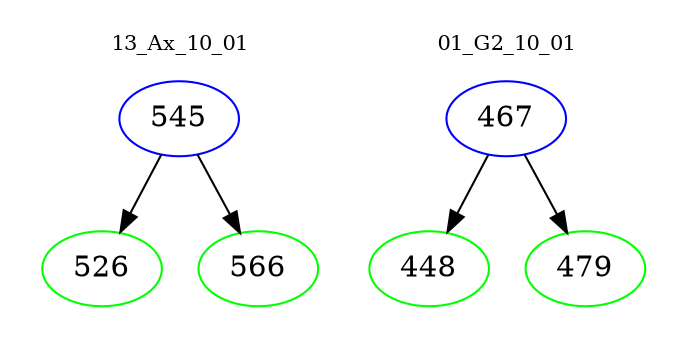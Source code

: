digraph{
subgraph cluster_0 {
color = white
label = "13_Ax_10_01";
fontsize=10;
T0_545 [label="545", color="blue"]
T0_545 -> T0_526 [color="black"]
T0_526 [label="526", color="green"]
T0_545 -> T0_566 [color="black"]
T0_566 [label="566", color="green"]
}
subgraph cluster_1 {
color = white
label = "01_G2_10_01";
fontsize=10;
T1_467 [label="467", color="blue"]
T1_467 -> T1_448 [color="black"]
T1_448 [label="448", color="green"]
T1_467 -> T1_479 [color="black"]
T1_479 [label="479", color="green"]
}
}
